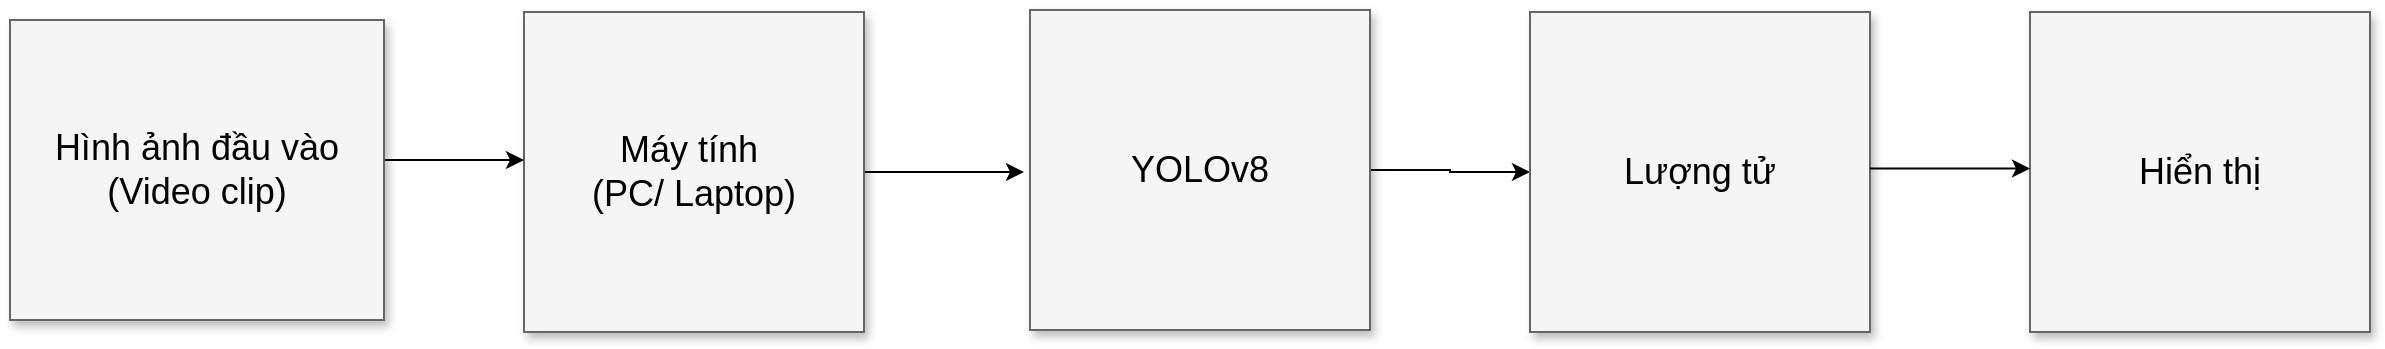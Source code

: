 <mxfile version="25.0.3">
  <diagram name="Page-1" id="90a13364-a465-7bf4-72fc-28e22215d7a0">
    <mxGraphModel dx="2049" dy="1114" grid="1" gridSize="10" guides="1" tooltips="1" connect="1" arrows="1" fold="1" page="1" pageScale="1.5" pageWidth="1169" pageHeight="826" background="none" math="0" shadow="0">
      <root>
        <mxCell id="0" style=";html=1;" />
        <mxCell id="1" style=";html=1;" parent="0" />
        <mxCell id="3a17f1ce550125da-14" style="edgeStyle=elbowEdgeStyle;rounded=0;html=1;startArrow=none;startFill=0;jettySize=auto;orthogonalLoop=1;fontSize=18;elbow=vertical;" parent="1" source="3a17f1ce550125da-2" edge="1">
          <mxGeometry relative="1" as="geometry">
            <mxPoint x="1037" y="520" as="targetPoint" />
            <Array as="points">
              <mxPoint x="980" y="520" />
            </Array>
          </mxGeometry>
        </mxCell>
        <mxCell id="3a17f1ce550125da-2" value="Máy tính&amp;nbsp;&lt;div&gt;(PC/ Laptop)&lt;/div&gt;" style="whiteSpace=wrap;html=1;shadow=1;fontSize=18;fillColor=#f5f5f5;strokeColor=#666666;" parent="1" vertex="1">
          <mxGeometry x="787" y="440" width="170" height="160" as="geometry" />
        </mxCell>
        <mxCell id="3a17f1ce550125da-20" style="edgeStyle=elbowEdgeStyle;rounded=0;html=1;startArrow=none;startFill=0;jettySize=auto;orthogonalLoop=1;fontSize=18;elbow=vertical;" parent="1" source="3a17f1ce550125da-8" target="3a17f1ce550125da-2" edge="1">
          <mxGeometry relative="1" as="geometry">
            <Array as="points">
              <mxPoint x="757" y="514" />
            </Array>
          </mxGeometry>
        </mxCell>
        <mxCell id="3a17f1ce550125da-8" value="Hình ảnh đầu vào (Video clip)" style="whiteSpace=wrap;html=1;shadow=1;fontSize=18;fillColor=#f5f5f5;strokeColor=#666666;" parent="1" vertex="1">
          <mxGeometry x="530" y="444" width="187" height="150" as="geometry" />
        </mxCell>
        <mxCell id="A_s53N-N3gTKxB6Hqlxv-7" value="" style="edgeStyle=orthogonalEdgeStyle;rounded=0;orthogonalLoop=1;jettySize=auto;html=1;" edge="1" parent="1" source="A_s53N-N3gTKxB6Hqlxv-1" target="A_s53N-N3gTKxB6Hqlxv-2">
          <mxGeometry relative="1" as="geometry" />
        </mxCell>
        <mxCell id="A_s53N-N3gTKxB6Hqlxv-1" value="YOLOv8" style="whiteSpace=wrap;html=1;shadow=1;fontSize=18;fillColor=#f5f5f5;strokeColor=#666666;" vertex="1" parent="1">
          <mxGeometry x="1040" y="439" width="170" height="160" as="geometry" />
        </mxCell>
        <mxCell id="A_s53N-N3gTKxB6Hqlxv-2" value="Lượng tử" style="whiteSpace=wrap;html=1;shadow=1;fontSize=18;fillColor=#f5f5f5;strokeColor=#666666;" vertex="1" parent="1">
          <mxGeometry x="1290" y="440" width="170" height="160" as="geometry" />
        </mxCell>
        <mxCell id="A_s53N-N3gTKxB6Hqlxv-4" value="Hiển thị" style="whiteSpace=wrap;html=1;shadow=1;fontSize=18;fillColor=#f5f5f5;strokeColor=#666666;" vertex="1" parent="1">
          <mxGeometry x="1540" y="440" width="170" height="160" as="geometry" />
        </mxCell>
        <mxCell id="A_s53N-N3gTKxB6Hqlxv-6" style="edgeStyle=elbowEdgeStyle;rounded=0;html=1;startArrow=none;startFill=0;jettySize=auto;orthogonalLoop=1;fontSize=18;elbow=vertical;" edge="1" parent="1">
          <mxGeometry relative="1" as="geometry">
            <mxPoint x="1460" y="518.29" as="sourcePoint" />
            <mxPoint x="1540" y="518.29" as="targetPoint" />
            <Array as="points">
              <mxPoint x="1483" y="518.29" />
            </Array>
          </mxGeometry>
        </mxCell>
      </root>
    </mxGraphModel>
  </diagram>
</mxfile>
